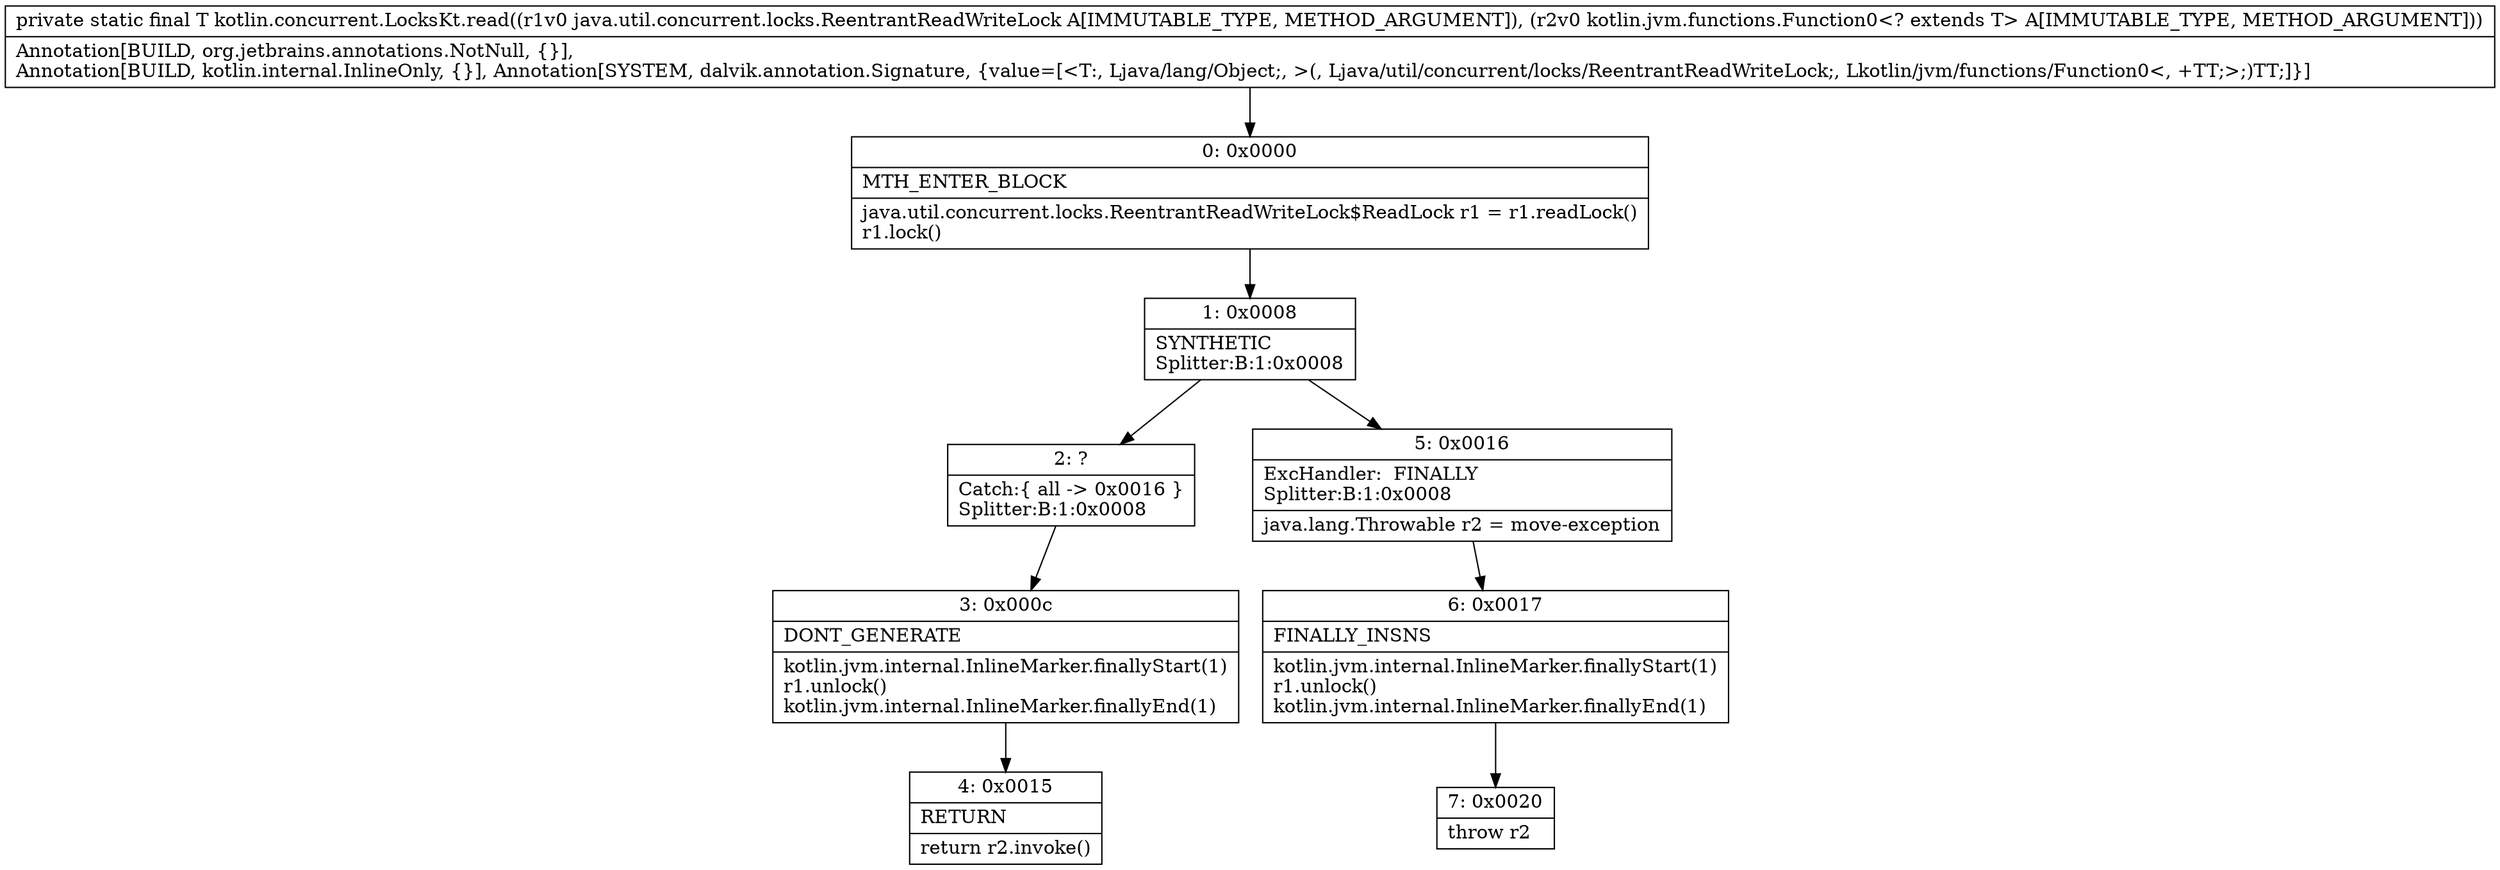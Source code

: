 digraph "CFG forkotlin.concurrent.LocksKt.read(Ljava\/util\/concurrent\/locks\/ReentrantReadWriteLock;Lkotlin\/jvm\/functions\/Function0;)Ljava\/lang\/Object;" {
Node_0 [shape=record,label="{0\:\ 0x0000|MTH_ENTER_BLOCK\l|java.util.concurrent.locks.ReentrantReadWriteLock$ReadLock r1 = r1.readLock()\lr1.lock()\l}"];
Node_1 [shape=record,label="{1\:\ 0x0008|SYNTHETIC\lSplitter:B:1:0x0008\l}"];
Node_2 [shape=record,label="{2\:\ ?|Catch:\{ all \-\> 0x0016 \}\lSplitter:B:1:0x0008\l}"];
Node_3 [shape=record,label="{3\:\ 0x000c|DONT_GENERATE\l|kotlin.jvm.internal.InlineMarker.finallyStart(1)\lr1.unlock()\lkotlin.jvm.internal.InlineMarker.finallyEnd(1)\l}"];
Node_4 [shape=record,label="{4\:\ 0x0015|RETURN\l|return r2.invoke()\l}"];
Node_5 [shape=record,label="{5\:\ 0x0016|ExcHandler:  FINALLY\lSplitter:B:1:0x0008\l|java.lang.Throwable r2 = move\-exception\l}"];
Node_6 [shape=record,label="{6\:\ 0x0017|FINALLY_INSNS\l|kotlin.jvm.internal.InlineMarker.finallyStart(1)\lr1.unlock()\lkotlin.jvm.internal.InlineMarker.finallyEnd(1)\l}"];
Node_7 [shape=record,label="{7\:\ 0x0020|throw r2\l}"];
MethodNode[shape=record,label="{private static final T kotlin.concurrent.LocksKt.read((r1v0 java.util.concurrent.locks.ReentrantReadWriteLock A[IMMUTABLE_TYPE, METHOD_ARGUMENT]), (r2v0 kotlin.jvm.functions.Function0\<? extends T\> A[IMMUTABLE_TYPE, METHOD_ARGUMENT]))  | Annotation[BUILD, org.jetbrains.annotations.NotNull, \{\}], \lAnnotation[BUILD, kotlin.internal.InlineOnly, \{\}], Annotation[SYSTEM, dalvik.annotation.Signature, \{value=[\<T:, Ljava\/lang\/Object;, \>(, Ljava\/util\/concurrent\/locks\/ReentrantReadWriteLock;, Lkotlin\/jvm\/functions\/Function0\<, +TT;\>;)TT;]\}]\l}"];
MethodNode -> Node_0;
Node_0 -> Node_1;
Node_1 -> Node_2;
Node_1 -> Node_5;
Node_2 -> Node_3;
Node_3 -> Node_4;
Node_5 -> Node_6;
Node_6 -> Node_7;
}

